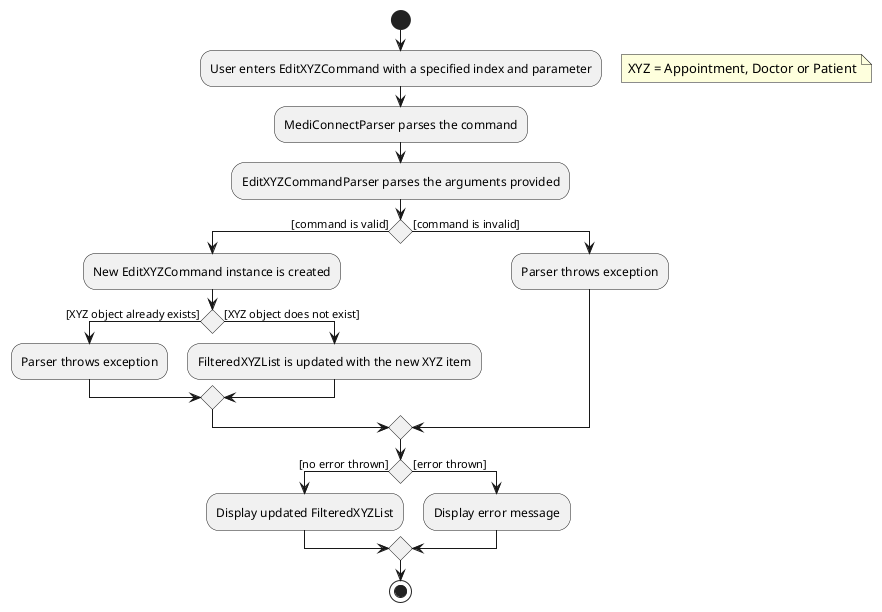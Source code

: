@startuml
'https://plantuml.com/activity-diagram-beta

start
:User enters EditXYZCommand with a specified index and parameter;
floating note right
    XYZ = Appointment, Doctor or Patient
end note
:MediConnectParser parses the command;
:EditXYZCommandParser parses the arguments provided;
if () then ([command is valid])
  :New EditXYZCommand instance is created;
  if () then ([XYZ object already exists])
    :Parser throws exception;
  else ([XYZ object does not exist])
  :FilteredXYZList is updated with the new XYZ item;
  endif
else ([command is invalid])
  :Parser throws exception;
endif
if () then ([no error thrown])
  :Display updated FilteredXYZList;
else ([error thrown])
  :Display error message;
endif
stop

@enduml
